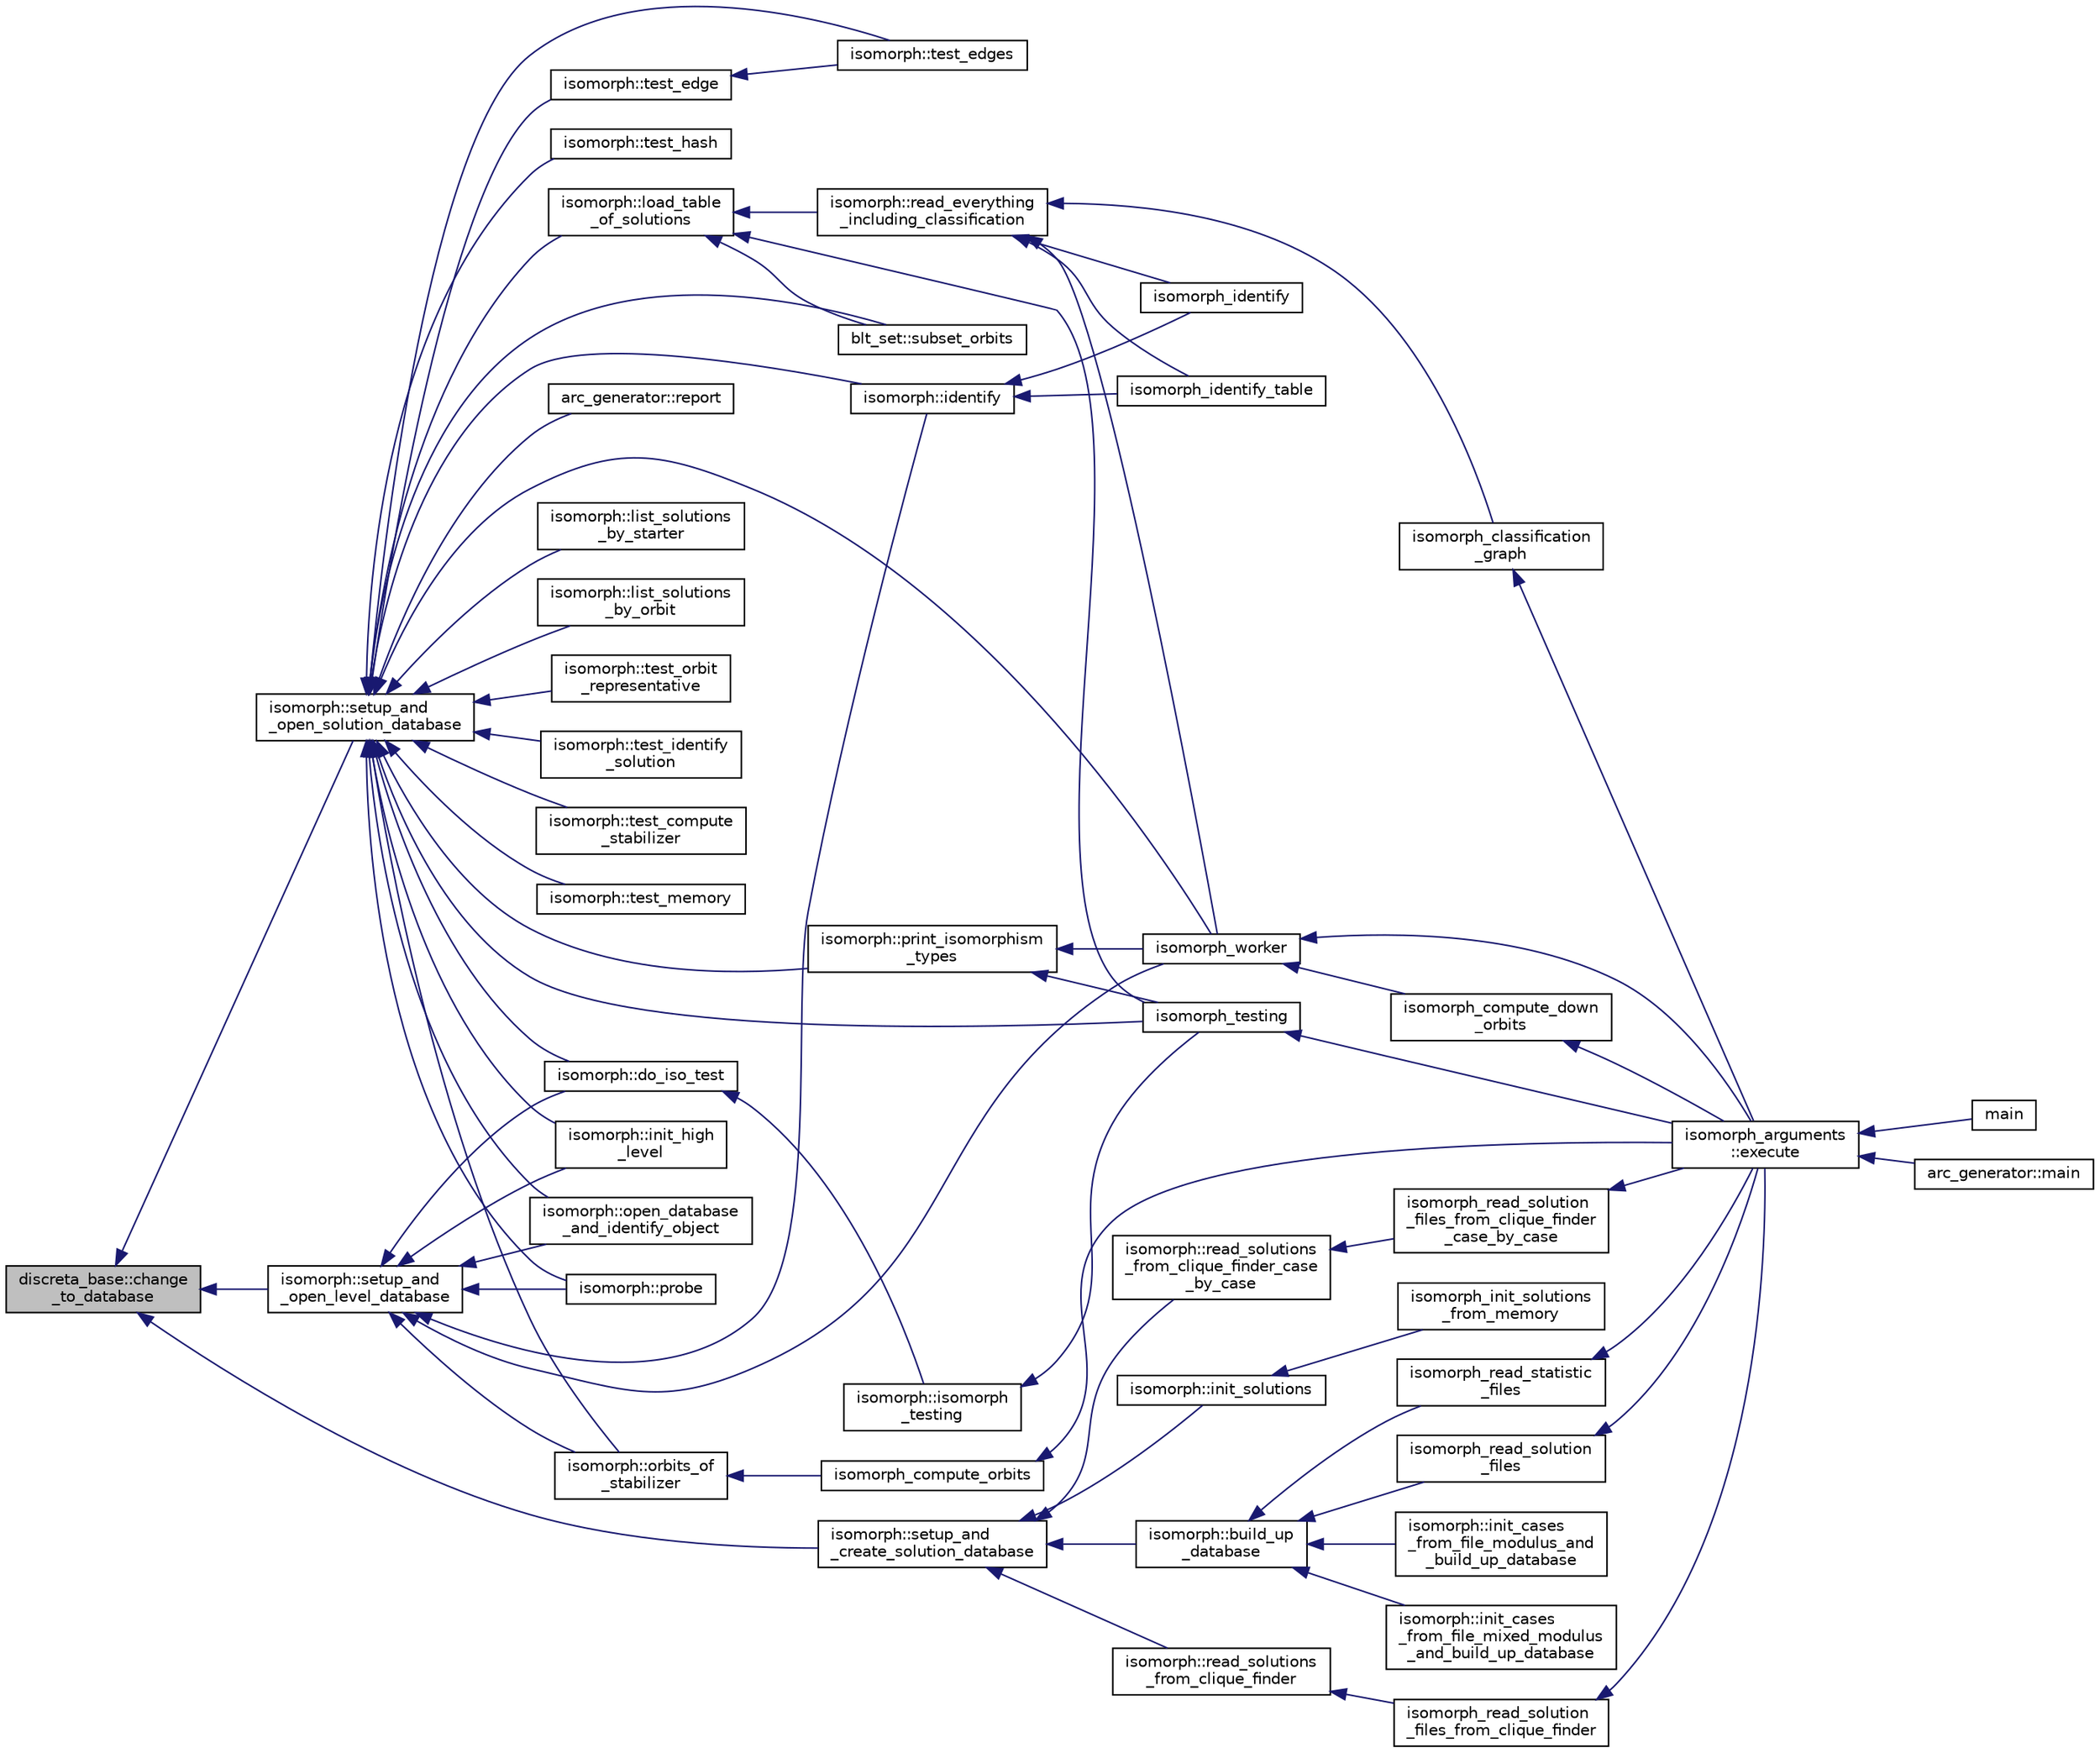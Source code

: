 digraph "discreta_base::change_to_database"
{
  edge [fontname="Helvetica",fontsize="10",labelfontname="Helvetica",labelfontsize="10"];
  node [fontname="Helvetica",fontsize="10",shape=record];
  rankdir="LR";
  Node9754 [label="discreta_base::change\l_to_database",height=0.2,width=0.4,color="black", fillcolor="grey75", style="filled", fontcolor="black"];
  Node9754 -> Node9755 [dir="back",color="midnightblue",fontsize="10",style="solid",fontname="Helvetica"];
  Node9755 [label="isomorph::setup_and\l_open_solution_database",height=0.2,width=0.4,color="black", fillcolor="white", style="filled",URL="$d3/d5f/classisomorph.html#a31846d3ae261a9c2dc089fb87710ce5c"];
  Node9755 -> Node9756 [dir="back",color="midnightblue",fontsize="10",style="solid",fontname="Helvetica"];
  Node9756 [label="blt_set::subset_orbits",height=0.2,width=0.4,color="black", fillcolor="white", style="filled",URL="$d1/d3d/classblt__set.html#af8f79fc4346244acfa0e2c2d23c36993"];
  Node9755 -> Node9757 [dir="back",color="midnightblue",fontsize="10",style="solid",fontname="Helvetica"];
  Node9757 [label="arc_generator::report",height=0.2,width=0.4,color="black", fillcolor="white", style="filled",URL="$d4/d21/classarc__generator.html#a650f715bb3eec8fd1057e07e5b384f9a"];
  Node9755 -> Node9758 [dir="back",color="midnightblue",fontsize="10",style="solid",fontname="Helvetica"];
  Node9758 [label="isomorph::load_table\l_of_solutions",height=0.2,width=0.4,color="black", fillcolor="white", style="filled",URL="$d3/d5f/classisomorph.html#a21ab5aba74a200b9abf041dc5206821a"];
  Node9758 -> Node9756 [dir="back",color="midnightblue",fontsize="10",style="solid",fontname="Helvetica"];
  Node9758 -> Node9759 [dir="back",color="midnightblue",fontsize="10",style="solid",fontname="Helvetica"];
  Node9759 [label="isomorph::read_everything\l_including_classification",height=0.2,width=0.4,color="black", fillcolor="white", style="filled",URL="$d3/d5f/classisomorph.html#aa6a56e4522d3133a6ea65c9ac6de3924"];
  Node9759 -> Node9760 [dir="back",color="midnightblue",fontsize="10",style="solid",fontname="Helvetica"];
  Node9760 [label="isomorph_classification\l_graph",height=0.2,width=0.4,color="black", fillcolor="white", style="filled",URL="$d4/d7e/isomorph__global_8_c.html#a027e803e6cab7af4c400a71663bf4715"];
  Node9760 -> Node9761 [dir="back",color="midnightblue",fontsize="10",style="solid",fontname="Helvetica"];
  Node9761 [label="isomorph_arguments\l::execute",height=0.2,width=0.4,color="black", fillcolor="white", style="filled",URL="$d5/de4/classisomorph__arguments.html#aa85e472d14906abdd5672dc66027583e"];
  Node9761 -> Node9762 [dir="back",color="midnightblue",fontsize="10",style="solid",fontname="Helvetica"];
  Node9762 [label="main",height=0.2,width=0.4,color="black", fillcolor="white", style="filled",URL="$d1/d5e/blt__main_8_c.html#a217dbf8b442f20279ea00b898af96f52"];
  Node9761 -> Node9763 [dir="back",color="midnightblue",fontsize="10",style="solid",fontname="Helvetica"];
  Node9763 [label="arc_generator::main",height=0.2,width=0.4,color="black", fillcolor="white", style="filled",URL="$d4/d21/classarc__generator.html#ad80140b51b165dad1fe6ab232be7829a"];
  Node9759 -> Node9764 [dir="back",color="midnightblue",fontsize="10",style="solid",fontname="Helvetica"];
  Node9764 [label="isomorph_identify",height=0.2,width=0.4,color="black", fillcolor="white", style="filled",URL="$d4/d7e/isomorph__global_8_c.html#aa0fe57c73d5668eee10a6022ada7f6a3"];
  Node9759 -> Node9765 [dir="back",color="midnightblue",fontsize="10",style="solid",fontname="Helvetica"];
  Node9765 [label="isomorph_identify_table",height=0.2,width=0.4,color="black", fillcolor="white", style="filled",URL="$d4/d7e/isomorph__global_8_c.html#a9fd19ea945561cf2a6bb5c72dd4b1cb2"];
  Node9759 -> Node9766 [dir="back",color="midnightblue",fontsize="10",style="solid",fontname="Helvetica"];
  Node9766 [label="isomorph_worker",height=0.2,width=0.4,color="black", fillcolor="white", style="filled",URL="$d4/d7e/isomorph__global_8_c.html#ace3bb6ec719b02a35534309d4d3fe99a"];
  Node9766 -> Node9761 [dir="back",color="midnightblue",fontsize="10",style="solid",fontname="Helvetica"];
  Node9766 -> Node9767 [dir="back",color="midnightblue",fontsize="10",style="solid",fontname="Helvetica"];
  Node9767 [label="isomorph_compute_down\l_orbits",height=0.2,width=0.4,color="black", fillcolor="white", style="filled",URL="$d4/d7e/isomorph__global_8_c.html#a3613cea19158edd30958c4edecd97d53"];
  Node9767 -> Node9761 [dir="back",color="midnightblue",fontsize="10",style="solid",fontname="Helvetica"];
  Node9758 -> Node9768 [dir="back",color="midnightblue",fontsize="10",style="solid",fontname="Helvetica"];
  Node9768 [label="isomorph_testing",height=0.2,width=0.4,color="black", fillcolor="white", style="filled",URL="$d4/d7e/isomorph__global_8_c.html#a5a73cbe9f89c4727f086482ee2d238f9"];
  Node9768 -> Node9761 [dir="back",color="midnightblue",fontsize="10",style="solid",fontname="Helvetica"];
  Node9755 -> Node9769 [dir="back",color="midnightblue",fontsize="10",style="solid",fontname="Helvetica"];
  Node9769 [label="isomorph::list_solutions\l_by_starter",height=0.2,width=0.4,color="black", fillcolor="white", style="filled",URL="$d3/d5f/classisomorph.html#a9c40f343f1a3e5fc177e5121bc809b06"];
  Node9755 -> Node9770 [dir="back",color="midnightblue",fontsize="10",style="solid",fontname="Helvetica"];
  Node9770 [label="isomorph::list_solutions\l_by_orbit",height=0.2,width=0.4,color="black", fillcolor="white", style="filled",URL="$d3/d5f/classisomorph.html#adefb1a89c097c284d29f92d5fc58ebfa"];
  Node9755 -> Node9771 [dir="back",color="midnightblue",fontsize="10",style="solid",fontname="Helvetica"];
  Node9771 [label="isomorph::orbits_of\l_stabilizer",height=0.2,width=0.4,color="black", fillcolor="white", style="filled",URL="$d3/d5f/classisomorph.html#a72bbdc12cca5a90045ef15d0b24075e6"];
  Node9771 -> Node9772 [dir="back",color="midnightblue",fontsize="10",style="solid",fontname="Helvetica"];
  Node9772 [label="isomorph_compute_orbits",height=0.2,width=0.4,color="black", fillcolor="white", style="filled",URL="$d4/d7e/isomorph__global_8_c.html#a592f3efd31146c0802f59837055f904f"];
  Node9772 -> Node9761 [dir="back",color="midnightblue",fontsize="10",style="solid",fontname="Helvetica"];
  Node9755 -> Node9773 [dir="back",color="midnightblue",fontsize="10",style="solid",fontname="Helvetica"];
  Node9773 [label="isomorph::test_orbit\l_representative",height=0.2,width=0.4,color="black", fillcolor="white", style="filled",URL="$d3/d5f/classisomorph.html#a5f165aa61a0d6b349da5a6117135f6c0"];
  Node9755 -> Node9774 [dir="back",color="midnightblue",fontsize="10",style="solid",fontname="Helvetica"];
  Node9774 [label="isomorph::test_identify\l_solution",height=0.2,width=0.4,color="black", fillcolor="white", style="filled",URL="$d3/d5f/classisomorph.html#aa2c95f309e3283179e87bbbd83bfdc7d"];
  Node9755 -> Node9775 [dir="back",color="midnightblue",fontsize="10",style="solid",fontname="Helvetica"];
  Node9775 [label="isomorph::test_compute\l_stabilizer",height=0.2,width=0.4,color="black", fillcolor="white", style="filled",URL="$d3/d5f/classisomorph.html#a72cd06f32311c44eb09dd73faa36b748"];
  Node9755 -> Node9776 [dir="back",color="midnightblue",fontsize="10",style="solid",fontname="Helvetica"];
  Node9776 [label="isomorph::test_memory",height=0.2,width=0.4,color="black", fillcolor="white", style="filled",URL="$d3/d5f/classisomorph.html#a27877043c77db8e85e8fa7d5c43845b0"];
  Node9755 -> Node9777 [dir="back",color="midnightblue",fontsize="10",style="solid",fontname="Helvetica"];
  Node9777 [label="isomorph::test_edges",height=0.2,width=0.4,color="black", fillcolor="white", style="filled",URL="$d3/d5f/classisomorph.html#ad23507927d8f7698073475d12b2a85bc"];
  Node9755 -> Node9778 [dir="back",color="midnightblue",fontsize="10",style="solid",fontname="Helvetica"];
  Node9778 [label="isomorph::test_edge",height=0.2,width=0.4,color="black", fillcolor="white", style="filled",URL="$d3/d5f/classisomorph.html#a591165fa287477b480f5b7081198ba46"];
  Node9778 -> Node9777 [dir="back",color="midnightblue",fontsize="10",style="solid",fontname="Helvetica"];
  Node9755 -> Node9779 [dir="back",color="midnightblue",fontsize="10",style="solid",fontname="Helvetica"];
  Node9779 [label="isomorph::test_hash",height=0.2,width=0.4,color="black", fillcolor="white", style="filled",URL="$d3/d5f/classisomorph.html#a53560280664b268a0500d26c801b1e68"];
  Node9755 -> Node9780 [dir="back",color="midnightblue",fontsize="10",style="solid",fontname="Helvetica"];
  Node9780 [label="isomorph::init_high\l_level",height=0.2,width=0.4,color="black", fillcolor="white", style="filled",URL="$d3/d5f/classisomorph.html#a5cee5468cc8cc68eac1f6131faedfab2"];
  Node9755 -> Node9781 [dir="back",color="midnightblue",fontsize="10",style="solid",fontname="Helvetica"];
  Node9781 [label="isomorph::open_database\l_and_identify_object",height=0.2,width=0.4,color="black", fillcolor="white", style="filled",URL="$d3/d5f/classisomorph.html#aa4e387f26f609fc9379d2e01f6cc27d0"];
  Node9755 -> Node9782 [dir="back",color="midnightblue",fontsize="10",style="solid",fontname="Helvetica"];
  Node9782 [label="isomorph::print_isomorphism\l_types",height=0.2,width=0.4,color="black", fillcolor="white", style="filled",URL="$d3/d5f/classisomorph.html#abbcd12f6434585951a5532d0b2467a00"];
  Node9782 -> Node9768 [dir="back",color="midnightblue",fontsize="10",style="solid",fontname="Helvetica"];
  Node9782 -> Node9766 [dir="back",color="midnightblue",fontsize="10",style="solid",fontname="Helvetica"];
  Node9755 -> Node9768 [dir="back",color="midnightblue",fontsize="10",style="solid",fontname="Helvetica"];
  Node9755 -> Node9766 [dir="back",color="midnightblue",fontsize="10",style="solid",fontname="Helvetica"];
  Node9755 -> Node9783 [dir="back",color="midnightblue",fontsize="10",style="solid",fontname="Helvetica"];
  Node9783 [label="isomorph::probe",height=0.2,width=0.4,color="black", fillcolor="white", style="filled",URL="$d3/d5f/classisomorph.html#a9cb6fed7b6ac639d886b117a1f454441"];
  Node9755 -> Node9784 [dir="back",color="midnightblue",fontsize="10",style="solid",fontname="Helvetica"];
  Node9784 [label="isomorph::do_iso_test",height=0.2,width=0.4,color="black", fillcolor="white", style="filled",URL="$d3/d5f/classisomorph.html#a51fc3bf5cc3a99282a489b2df37ee24e"];
  Node9784 -> Node9785 [dir="back",color="midnightblue",fontsize="10",style="solid",fontname="Helvetica"];
  Node9785 [label="isomorph::isomorph\l_testing",height=0.2,width=0.4,color="black", fillcolor="white", style="filled",URL="$d3/d5f/classisomorph.html#ad7945ec94ba0ba16953482edfaa4da6e"];
  Node9785 -> Node9768 [dir="back",color="midnightblue",fontsize="10",style="solid",fontname="Helvetica"];
  Node9755 -> Node9786 [dir="back",color="midnightblue",fontsize="10",style="solid",fontname="Helvetica"];
  Node9786 [label="isomorph::identify",height=0.2,width=0.4,color="black", fillcolor="white", style="filled",URL="$d3/d5f/classisomorph.html#a78ecf843b9f6ca1cfd666e222edd90ae"];
  Node9786 -> Node9764 [dir="back",color="midnightblue",fontsize="10",style="solid",fontname="Helvetica"];
  Node9786 -> Node9765 [dir="back",color="midnightblue",fontsize="10",style="solid",fontname="Helvetica"];
  Node9754 -> Node9787 [dir="back",color="midnightblue",fontsize="10",style="solid",fontname="Helvetica"];
  Node9787 [label="isomorph::setup_and\l_create_solution_database",height=0.2,width=0.4,color="black", fillcolor="white", style="filled",URL="$d3/d5f/classisomorph.html#a810a22dfde3c43272107c743ec819b0e"];
  Node9787 -> Node9788 [dir="back",color="midnightblue",fontsize="10",style="solid",fontname="Helvetica"];
  Node9788 [label="isomorph::init_solutions",height=0.2,width=0.4,color="black", fillcolor="white", style="filled",URL="$d3/d5f/classisomorph.html#a729746a01bd45d55565d0a11cda9e9a3"];
  Node9788 -> Node9789 [dir="back",color="midnightblue",fontsize="10",style="solid",fontname="Helvetica"];
  Node9789 [label="isomorph_init_solutions\l_from_memory",height=0.2,width=0.4,color="black", fillcolor="white", style="filled",URL="$d4/d7e/isomorph__global_8_c.html#a490bbe6199dc1e29d186b26834266e03"];
  Node9787 -> Node9790 [dir="back",color="midnightblue",fontsize="10",style="solid",fontname="Helvetica"];
  Node9790 [label="isomorph::read_solutions\l_from_clique_finder_case\l_by_case",height=0.2,width=0.4,color="black", fillcolor="white", style="filled",URL="$d3/d5f/classisomorph.html#a65bc5ec528f741a1b01cdd606dfed579"];
  Node9790 -> Node9791 [dir="back",color="midnightblue",fontsize="10",style="solid",fontname="Helvetica"];
  Node9791 [label="isomorph_read_solution\l_files_from_clique_finder\l_case_by_case",height=0.2,width=0.4,color="black", fillcolor="white", style="filled",URL="$d4/d7e/isomorph__global_8_c.html#a2a55ab4b2df6ae83f916cf01eccdf67c"];
  Node9791 -> Node9761 [dir="back",color="midnightblue",fontsize="10",style="solid",fontname="Helvetica"];
  Node9787 -> Node9792 [dir="back",color="midnightblue",fontsize="10",style="solid",fontname="Helvetica"];
  Node9792 [label="isomorph::read_solutions\l_from_clique_finder",height=0.2,width=0.4,color="black", fillcolor="white", style="filled",URL="$d3/d5f/classisomorph.html#a14c4ac27b0d97d338e14ac0d183c5c64"];
  Node9792 -> Node9793 [dir="back",color="midnightblue",fontsize="10",style="solid",fontname="Helvetica"];
  Node9793 [label="isomorph_read_solution\l_files_from_clique_finder",height=0.2,width=0.4,color="black", fillcolor="white", style="filled",URL="$d4/d7e/isomorph__global_8_c.html#ad8be067333430bfdd26c0a34549f4556"];
  Node9793 -> Node9761 [dir="back",color="midnightblue",fontsize="10",style="solid",fontname="Helvetica"];
  Node9787 -> Node9794 [dir="back",color="midnightblue",fontsize="10",style="solid",fontname="Helvetica"];
  Node9794 [label="isomorph::build_up\l_database",height=0.2,width=0.4,color="black", fillcolor="white", style="filled",URL="$d3/d5f/classisomorph.html#a40bea8f733a5855879f927fc73324384"];
  Node9794 -> Node9795 [dir="back",color="midnightblue",fontsize="10",style="solid",fontname="Helvetica"];
  Node9795 [label="isomorph::init_cases\l_from_file_modulus_and\l_build_up_database",height=0.2,width=0.4,color="black", fillcolor="white", style="filled",URL="$d3/d5f/classisomorph.html#a42c6ebeadb51263d8ae8c1bdaae3ebbd"];
  Node9794 -> Node9796 [dir="back",color="midnightblue",fontsize="10",style="solid",fontname="Helvetica"];
  Node9796 [label="isomorph::init_cases\l_from_file_mixed_modulus\l_and_build_up_database",height=0.2,width=0.4,color="black", fillcolor="white", style="filled",URL="$d3/d5f/classisomorph.html#acae208131143734575c088b5f50123f6"];
  Node9794 -> Node9797 [dir="back",color="midnightblue",fontsize="10",style="solid",fontname="Helvetica"];
  Node9797 [label="isomorph_read_statistic\l_files",height=0.2,width=0.4,color="black", fillcolor="white", style="filled",URL="$d4/d7e/isomorph__global_8_c.html#a78a6ee9d7dee4708fc721374bdebfa83"];
  Node9797 -> Node9761 [dir="back",color="midnightblue",fontsize="10",style="solid",fontname="Helvetica"];
  Node9794 -> Node9798 [dir="back",color="midnightblue",fontsize="10",style="solid",fontname="Helvetica"];
  Node9798 [label="isomorph_read_solution\l_files",height=0.2,width=0.4,color="black", fillcolor="white", style="filled",URL="$d4/d7e/isomorph__global_8_c.html#a697da824ab34db5c830530fb3c97df24"];
  Node9798 -> Node9761 [dir="back",color="midnightblue",fontsize="10",style="solid",fontname="Helvetica"];
  Node9754 -> Node9799 [dir="back",color="midnightblue",fontsize="10",style="solid",fontname="Helvetica"];
  Node9799 [label="isomorph::setup_and\l_open_level_database",height=0.2,width=0.4,color="black", fillcolor="white", style="filled",URL="$d3/d5f/classisomorph.html#aa011f38988f4db9c6f5abd84faebd153"];
  Node9799 -> Node9771 [dir="back",color="midnightblue",fontsize="10",style="solid",fontname="Helvetica"];
  Node9799 -> Node9780 [dir="back",color="midnightblue",fontsize="10",style="solid",fontname="Helvetica"];
  Node9799 -> Node9781 [dir="back",color="midnightblue",fontsize="10",style="solid",fontname="Helvetica"];
  Node9799 -> Node9766 [dir="back",color="midnightblue",fontsize="10",style="solid",fontname="Helvetica"];
  Node9799 -> Node9783 [dir="back",color="midnightblue",fontsize="10",style="solid",fontname="Helvetica"];
  Node9799 -> Node9784 [dir="back",color="midnightblue",fontsize="10",style="solid",fontname="Helvetica"];
  Node9799 -> Node9786 [dir="back",color="midnightblue",fontsize="10",style="solid",fontname="Helvetica"];
}
